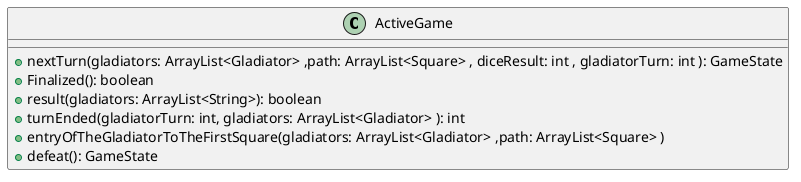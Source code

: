 @startuml
class ActiveGame {
    +nextTurn(gladiators: ArrayList<Gladiator> ,path: ArrayList<Square> , diceResult: int , gladiatorTurn: int ): GameState
    +Finalized(): boolean
    +result(gladiators: ArrayList<String>): boolean
    +turnEnded(gladiatorTurn: int, gladiators: ArrayList<Gladiator> ): int
    +entryOfTheGladiatorToTheFirstSquare(gladiators: ArrayList<Gladiator> ,path: ArrayList<Square> )
    +defeat(): GameState
}
@enduml
